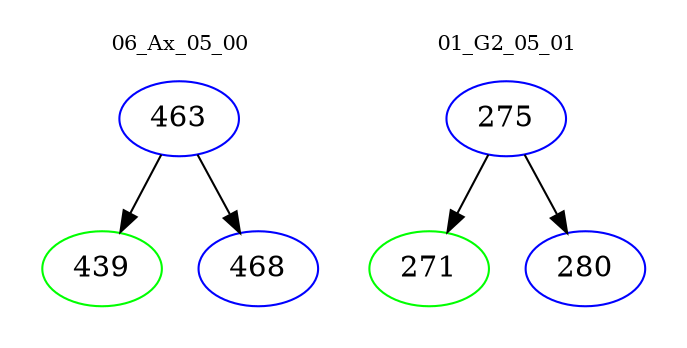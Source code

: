 digraph{
subgraph cluster_0 {
color = white
label = "06_Ax_05_00";
fontsize=10;
T0_463 [label="463", color="blue"]
T0_463 -> T0_439 [color="black"]
T0_439 [label="439", color="green"]
T0_463 -> T0_468 [color="black"]
T0_468 [label="468", color="blue"]
}
subgraph cluster_1 {
color = white
label = "01_G2_05_01";
fontsize=10;
T1_275 [label="275", color="blue"]
T1_275 -> T1_271 [color="black"]
T1_271 [label="271", color="green"]
T1_275 -> T1_280 [color="black"]
T1_280 [label="280", color="blue"]
}
}
